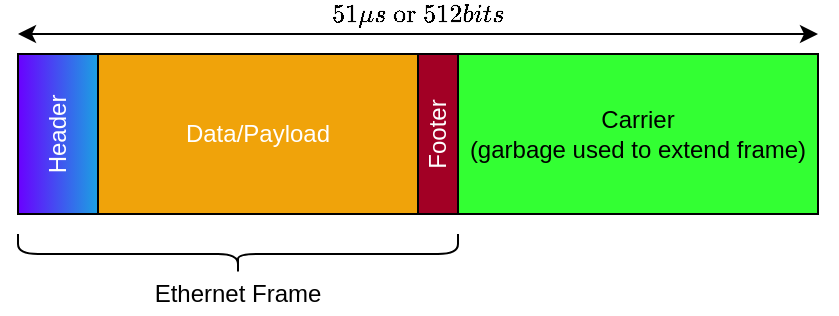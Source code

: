 <mxfile version="13.9.9" type="device"><diagram id="R5qahGNy4RTLcVBzvmpj" name="Page-1"><mxGraphModel dx="621" dy="552" grid="1" gridSize="10" guides="1" tooltips="1" connect="1" arrows="1" fold="1" page="1" pageScale="1" pageWidth="850" pageHeight="1100" math="1" shadow="0"><root><mxCell id="0"/><mxCell id="1" parent="0"/><mxCell id="2" value="" style="rounded=0;whiteSpace=wrap;html=1;fillColor=#6a00ff;fontColor=#ffffff;gradientColor=#1BA1E2;gradientDirection=east;" parent="1" vertex="1"><mxGeometry x="40" y="120" width="40" height="80" as="geometry"/></mxCell><mxCell id="iDS-fzeVYPB2G2YmMMiK-2" value="" style="rounded=0;whiteSpace=wrap;html=1;fillColor=#a20025;fontColor=#ffffff;" vertex="1" parent="1"><mxGeometry x="240" y="120" width="20" height="80" as="geometry"/></mxCell><mxCell id="iDS-fzeVYPB2G2YmMMiK-3" value="Data/Payload" style="rounded=0;whiteSpace=wrap;html=1;fillColor=#f0a30a;fontColor=#ffffff;" vertex="1" parent="1"><mxGeometry x="80" y="120" width="160" height="80" as="geometry"/></mxCell><mxCell id="iDS-fzeVYPB2G2YmMMiK-4" value="Carrier&lt;br&gt;(garbage used to extend frame)" style="rounded=0;whiteSpace=wrap;html=1;sketch=0;glass=0;shadow=0;fillColor=#33FF33;" vertex="1" parent="1"><mxGeometry x="260" y="120" width="180" height="80" as="geometry"/></mxCell><mxCell id="iDS-fzeVYPB2G2YmMMiK-6" value="$$51 \mu s \text{ or } 512bits$$" style="endArrow=classic;startArrow=classic;html=1;labelBackgroundColor=none;" edge="1" parent="1"><mxGeometry y="10" width="50" height="50" relative="1" as="geometry"><mxPoint x="40" y="110" as="sourcePoint"/><mxPoint x="440" y="110" as="targetPoint"/><mxPoint as="offset"/></mxGeometry></mxCell><mxCell id="iDS-fzeVYPB2G2YmMMiK-7" value="" style="shape=curlyBracket;whiteSpace=wrap;html=1;rounded=1;rotation=-90;" vertex="1" parent="1"><mxGeometry x="140" y="110" width="20" height="220" as="geometry"/></mxCell><mxCell id="iDS-fzeVYPB2G2YmMMiK-8" value="Header" style="text;html=1;strokeColor=none;fillColor=none;align=center;verticalAlign=middle;whiteSpace=wrap;rounded=0;rotation=-90;fontColor=#FFFFFF;" vertex="1" parent="1"><mxGeometry x="40" y="150" width="40" height="20" as="geometry"/></mxCell><mxCell id="iDS-fzeVYPB2G2YmMMiK-9" value="Footer" style="text;html=1;strokeColor=none;fillColor=none;align=center;verticalAlign=middle;whiteSpace=wrap;rounded=0;rotation=-90;fontColor=#FFFFFF;" vertex="1" parent="1"><mxGeometry x="230" y="150" width="40" height="20" as="geometry"/></mxCell><mxCell id="iDS-fzeVYPB2G2YmMMiK-10" value="Ethernet Frame" style="text;html=1;strokeColor=none;fillColor=none;align=center;verticalAlign=middle;whiteSpace=wrap;rounded=0;" vertex="1" parent="1"><mxGeometry x="100" y="230" width="100" height="20" as="geometry"/></mxCell></root></mxGraphModel></diagram></mxfile>